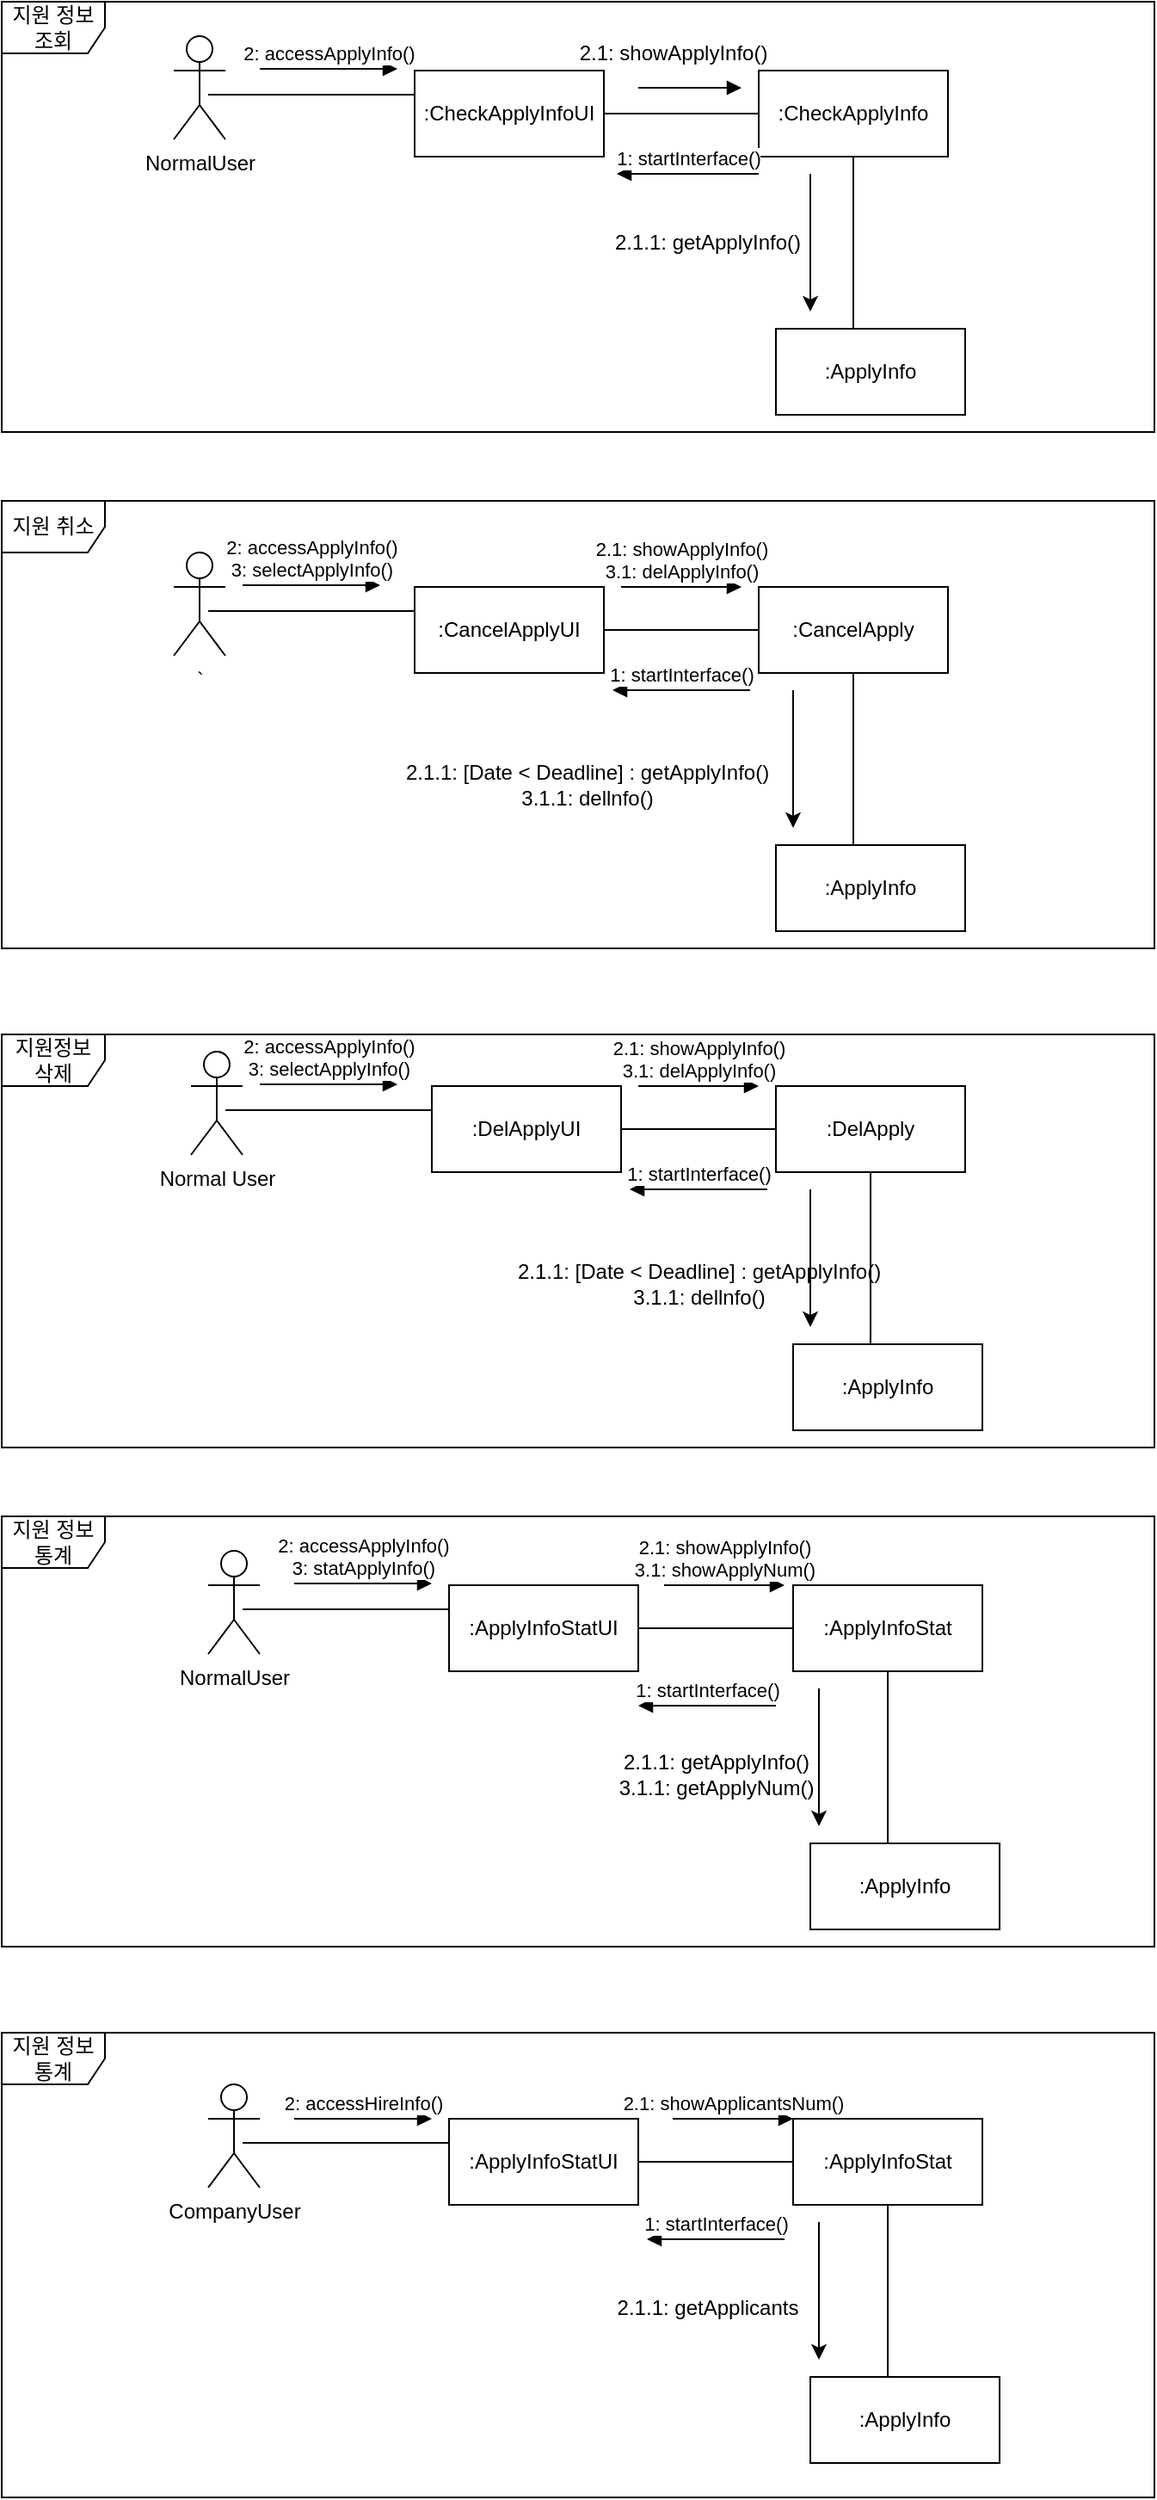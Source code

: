 <mxfile version="21.1.2" type="device">
  <diagram name="페이지-1" id="CRLgeQEgEjseHPpmCWUn">
    <mxGraphModel dx="984" dy="1816" grid="1" gridSize="10" guides="1" tooltips="1" connect="1" arrows="1" fold="1" page="1" pageScale="1" pageWidth="827" pageHeight="1169" math="0" shadow="0">
      <root>
        <mxCell id="0" />
        <mxCell id="1" parent="0" />
        <object label="NormalUser" id="Bi_bp-SSH6XVWLjxZuOe-5">
          <mxCell style="shape=umlActor;verticalLabelPosition=bottom;verticalAlign=top;html=1;" parent="1" vertex="1">
            <mxGeometry x="130" y="-300" width="30" height="60" as="geometry" />
          </mxCell>
        </object>
        <mxCell id="Bi_bp-SSH6XVWLjxZuOe-10" value=":CheckApplyInfo" style="html=1;whiteSpace=wrap;" parent="1" vertex="1">
          <mxGeometry x="470" y="-280" width="110" height="50" as="geometry" />
        </mxCell>
        <mxCell id="Bi_bp-SSH6XVWLjxZuOe-11" value=":CheckApplyInfoUI" style="html=1;whiteSpace=wrap;" parent="1" vertex="1">
          <mxGeometry x="270" y="-280" width="110" height="50" as="geometry" />
        </mxCell>
        <mxCell id="Bi_bp-SSH6XVWLjxZuOe-12" value=":ApplyInfo" style="html=1;whiteSpace=wrap;" parent="1" vertex="1">
          <mxGeometry x="480" y="-130" width="110" height="50" as="geometry" />
        </mxCell>
        <mxCell id="Bi_bp-SSH6XVWLjxZuOe-13" value="" style="line;strokeWidth=1;fillColor=none;align=left;verticalAlign=middle;spacingTop=-1;spacingLeft=3;spacingRight=3;rotatable=0;labelPosition=right;points=[];portConstraint=eastwest;strokeColor=inherit;" parent="1" vertex="1">
          <mxGeometry x="150" y="-270" width="120" height="8" as="geometry" />
        </mxCell>
        <mxCell id="Bi_bp-SSH6XVWLjxZuOe-14" value="" style="line;strokeWidth=1;fillColor=none;align=left;verticalAlign=middle;spacingTop=-1;spacingLeft=3;spacingRight=3;rotatable=0;labelPosition=right;points=[];portConstraint=eastwest;strokeColor=inherit;" parent="1" vertex="1">
          <mxGeometry x="380" y="-259" width="90" height="8" as="geometry" />
        </mxCell>
        <mxCell id="Bi_bp-SSH6XVWLjxZuOe-17" value="" style="endArrow=none;html=1;rounded=0;entryX=0.5;entryY=1;entryDx=0;entryDy=0;exitX=0.409;exitY=0;exitDx=0;exitDy=0;exitPerimeter=0;" parent="1" source="Bi_bp-SSH6XVWLjxZuOe-12" target="Bi_bp-SSH6XVWLjxZuOe-10" edge="1">
          <mxGeometry width="50" height="50" relative="1" as="geometry">
            <mxPoint x="380" y="-30" as="sourcePoint" />
            <mxPoint x="430" y="-80" as="targetPoint" />
          </mxGeometry>
        </mxCell>
        <object label="`" id="Bi_bp-SSH6XVWLjxZuOe-25">
          <mxCell style="shape=umlActor;verticalLabelPosition=bottom;verticalAlign=top;html=1;" parent="1" vertex="1">
            <mxGeometry x="130" width="30" height="60" as="geometry" />
          </mxCell>
        </object>
        <mxCell id="Bi_bp-SSH6XVWLjxZuOe-26" value=":CancelApply" style="html=1;whiteSpace=wrap;" parent="1" vertex="1">
          <mxGeometry x="470" y="20" width="110" height="50" as="geometry" />
        </mxCell>
        <mxCell id="Bi_bp-SSH6XVWLjxZuOe-27" value=":CancelApplyUI" style="html=1;whiteSpace=wrap;" parent="1" vertex="1">
          <mxGeometry x="270" y="20" width="110" height="50" as="geometry" />
        </mxCell>
        <mxCell id="Bi_bp-SSH6XVWLjxZuOe-28" value=":ApplyInfo" style="html=1;whiteSpace=wrap;" parent="1" vertex="1">
          <mxGeometry x="480" y="170" width="110" height="50" as="geometry" />
        </mxCell>
        <mxCell id="Bi_bp-SSH6XVWLjxZuOe-29" value="" style="line;strokeWidth=1;fillColor=none;align=left;verticalAlign=middle;spacingTop=-1;spacingLeft=3;spacingRight=3;rotatable=0;labelPosition=right;points=[];portConstraint=eastwest;strokeColor=inherit;" parent="1" vertex="1">
          <mxGeometry x="150" y="30" width="120" height="8" as="geometry" />
        </mxCell>
        <mxCell id="Bi_bp-SSH6XVWLjxZuOe-30" value="" style="line;strokeWidth=1;fillColor=none;align=left;verticalAlign=middle;spacingTop=-1;spacingLeft=3;spacingRight=3;rotatable=0;labelPosition=right;points=[];portConstraint=eastwest;strokeColor=inherit;" parent="1" vertex="1">
          <mxGeometry x="380" y="41" width="90" height="8" as="geometry" />
        </mxCell>
        <mxCell id="Bi_bp-SSH6XVWLjxZuOe-31" value="" style="endArrow=none;html=1;rounded=0;entryX=0.5;entryY=1;entryDx=0;entryDy=0;exitX=0.409;exitY=0;exitDx=0;exitDy=0;exitPerimeter=0;" parent="1" source="Bi_bp-SSH6XVWLjxZuOe-28" target="Bi_bp-SSH6XVWLjxZuOe-26" edge="1">
          <mxGeometry width="50" height="50" relative="1" as="geometry">
            <mxPoint x="380" y="270" as="sourcePoint" />
            <mxPoint x="430" y="220" as="targetPoint" />
          </mxGeometry>
        </mxCell>
        <object label="NormalUser" id="Bi_bp-SSH6XVWLjxZuOe-39">
          <mxCell style="shape=umlActor;verticalLabelPosition=bottom;verticalAlign=top;html=1;" parent="1" vertex="1">
            <mxGeometry x="150" y="580" width="30" height="60" as="geometry" />
          </mxCell>
        </object>
        <mxCell id="Bi_bp-SSH6XVWLjxZuOe-40" value=":ApplyInfoStat" style="html=1;whiteSpace=wrap;" parent="1" vertex="1">
          <mxGeometry x="490" y="600" width="110" height="50" as="geometry" />
        </mxCell>
        <mxCell id="Bi_bp-SSH6XVWLjxZuOe-41" value=":ApplyInfoStatUI" style="html=1;whiteSpace=wrap;" parent="1" vertex="1">
          <mxGeometry x="290" y="600" width="110" height="50" as="geometry" />
        </mxCell>
        <mxCell id="Bi_bp-SSH6XVWLjxZuOe-42" value=":ApplyInfo" style="html=1;whiteSpace=wrap;" parent="1" vertex="1">
          <mxGeometry x="500" y="750" width="110" height="50" as="geometry" />
        </mxCell>
        <mxCell id="Bi_bp-SSH6XVWLjxZuOe-43" value="" style="line;strokeWidth=1;fillColor=none;align=left;verticalAlign=middle;spacingTop=-1;spacingLeft=3;spacingRight=3;rotatable=0;labelPosition=right;points=[];portConstraint=eastwest;strokeColor=inherit;" parent="1" vertex="1">
          <mxGeometry x="170" y="610" width="120" height="8" as="geometry" />
        </mxCell>
        <mxCell id="Bi_bp-SSH6XVWLjxZuOe-44" value="" style="line;strokeWidth=1;fillColor=none;align=left;verticalAlign=middle;spacingTop=-1;spacingLeft=3;spacingRight=3;rotatable=0;labelPosition=right;points=[];portConstraint=eastwest;strokeColor=inherit;" parent="1" vertex="1">
          <mxGeometry x="400" y="621" width="90" height="8" as="geometry" />
        </mxCell>
        <mxCell id="Bi_bp-SSH6XVWLjxZuOe-45" value="" style="endArrow=none;html=1;rounded=0;entryX=0.5;entryY=1;entryDx=0;entryDy=0;exitX=0.409;exitY=0;exitDx=0;exitDy=0;exitPerimeter=0;" parent="1" source="Bi_bp-SSH6XVWLjxZuOe-42" target="Bi_bp-SSH6XVWLjxZuOe-40" edge="1">
          <mxGeometry width="50" height="50" relative="1" as="geometry">
            <mxPoint x="400" y="850" as="sourcePoint" />
            <mxPoint x="450" y="800" as="targetPoint" />
          </mxGeometry>
        </mxCell>
        <object label="CompanyUser" id="Bi_bp-SSH6XVWLjxZuOe-46">
          <mxCell style="shape=umlActor;verticalLabelPosition=bottom;verticalAlign=top;html=1;" parent="1" vertex="1">
            <mxGeometry x="150" y="890" width="30" height="60" as="geometry" />
          </mxCell>
        </object>
        <mxCell id="Bi_bp-SSH6XVWLjxZuOe-47" value=":ApplyInfoStat" style="html=1;whiteSpace=wrap;" parent="1" vertex="1">
          <mxGeometry x="490" y="910" width="110" height="50" as="geometry" />
        </mxCell>
        <mxCell id="Bi_bp-SSH6XVWLjxZuOe-48" value=":ApplyInfoStatUI" style="html=1;whiteSpace=wrap;" parent="1" vertex="1">
          <mxGeometry x="290" y="910" width="110" height="50" as="geometry" />
        </mxCell>
        <mxCell id="Bi_bp-SSH6XVWLjxZuOe-49" value=":ApplyInfo" style="html=1;whiteSpace=wrap;" parent="1" vertex="1">
          <mxGeometry x="500" y="1060" width="110" height="50" as="geometry" />
        </mxCell>
        <mxCell id="Bi_bp-SSH6XVWLjxZuOe-50" value="" style="line;strokeWidth=1;fillColor=none;align=left;verticalAlign=middle;spacingTop=-1;spacingLeft=3;spacingRight=3;rotatable=0;labelPosition=right;points=[];portConstraint=eastwest;strokeColor=inherit;" parent="1" vertex="1">
          <mxGeometry x="170" y="920" width="120" height="8" as="geometry" />
        </mxCell>
        <mxCell id="Bi_bp-SSH6XVWLjxZuOe-51" value="" style="line;strokeWidth=1;fillColor=none;align=left;verticalAlign=middle;spacingTop=-1;spacingLeft=3;spacingRight=3;rotatable=0;labelPosition=right;points=[];portConstraint=eastwest;strokeColor=inherit;" parent="1" vertex="1">
          <mxGeometry x="400" y="931" width="90" height="8" as="geometry" />
        </mxCell>
        <mxCell id="Bi_bp-SSH6XVWLjxZuOe-52" value="" style="endArrow=none;html=1;rounded=0;entryX=0.5;entryY=1;entryDx=0;entryDy=0;exitX=0.409;exitY=0;exitDx=0;exitDy=0;exitPerimeter=0;" parent="1" source="Bi_bp-SSH6XVWLjxZuOe-49" target="Bi_bp-SSH6XVWLjxZuOe-47" edge="1">
          <mxGeometry width="50" height="50" relative="1" as="geometry">
            <mxPoint x="400" y="1160" as="sourcePoint" />
            <mxPoint x="450" y="1110" as="targetPoint" />
          </mxGeometry>
        </mxCell>
        <mxCell id="Bi_bp-SSH6XVWLjxZuOe-55" value="2: accessApplyInfo()" style="html=1;verticalAlign=bottom;endArrow=block;edgeStyle=elbowEdgeStyle;elbow=horizontal;curved=0;rounded=0;" parent="1" edge="1">
          <mxGeometry width="80" relative="1" as="geometry">
            <mxPoint x="180" y="-281" as="sourcePoint" />
            <mxPoint x="260" y="-281" as="targetPoint" />
            <mxPoint as="offset" />
          </mxGeometry>
        </mxCell>
        <mxCell id="Bi_bp-SSH6XVWLjxZuOe-58" value="1: startInterface()" style="html=1;verticalAlign=bottom;endArrow=block;edgeStyle=elbowEdgeStyle;elbow=vertical;curved=0;rounded=0;" parent="1" edge="1">
          <mxGeometry width="80" relative="1" as="geometry">
            <mxPoint x="470" y="-220" as="sourcePoint" />
            <mxPoint x="387.5" y="-220" as="targetPoint" />
          </mxGeometry>
        </mxCell>
        <mxCell id="Bi_bp-SSH6XVWLjxZuOe-68" value="" style="endArrow=classic;html=1;rounded=0;" parent="1" edge="1">
          <mxGeometry width="50" height="50" relative="1" as="geometry">
            <mxPoint x="500" y="-220" as="sourcePoint" />
            <mxPoint x="500" y="-140" as="targetPoint" />
          </mxGeometry>
        </mxCell>
        <mxCell id="Bi_bp-SSH6XVWLjxZuOe-69" value="2.1.1: getApplyInfo()" style="text;html=1;align=center;verticalAlign=middle;resizable=0;points=[];autosize=1;strokeColor=none;fillColor=none;" parent="1" vertex="1">
          <mxGeometry x="375" y="-195" width="130" height="30" as="geometry" />
        </mxCell>
        <mxCell id="Bi_bp-SSH6XVWLjxZuOe-71" value="" style="html=1;verticalAlign=bottom;endArrow=block;edgeStyle=elbowEdgeStyle;elbow=horizontal;curved=0;rounded=0;" parent="1" edge="1">
          <mxGeometry x="-0.672" y="20" width="80" relative="1" as="geometry">
            <mxPoint x="400" y="-270" as="sourcePoint" />
            <mxPoint x="460" y="-270" as="targetPoint" />
            <Array as="points">
              <mxPoint x="450" y="-271" />
            </Array>
            <mxPoint as="offset" />
          </mxGeometry>
        </mxCell>
        <mxCell id="Bi_bp-SSH6XVWLjxZuOe-72" value="2.1: showApplyInfo()" style="text;html=1;align=center;verticalAlign=middle;resizable=0;points=[];autosize=1;strokeColor=none;fillColor=none;" parent="1" vertex="1">
          <mxGeometry x="355" y="-305" width="130" height="30" as="geometry" />
        </mxCell>
        <mxCell id="Bi_bp-SSH6XVWLjxZuOe-73" value="2: accessApplyInfo()&lt;br&gt;3: selectApplyInfo()" style="html=1;verticalAlign=bottom;endArrow=block;edgeStyle=elbowEdgeStyle;elbow=vertical;curved=0;rounded=0;" parent="1" edge="1">
          <mxGeometry width="80" relative="1" as="geometry">
            <mxPoint x="170" y="19" as="sourcePoint" />
            <mxPoint x="250" y="19" as="targetPoint" />
          </mxGeometry>
        </mxCell>
        <mxCell id="Bi_bp-SSH6XVWLjxZuOe-74" value="2.1: showApplyInfo()&lt;br&gt;3.1: delApplyInfo()" style="html=1;verticalAlign=bottom;endArrow=block;edgeStyle=elbowEdgeStyle;elbow=horizontal;curved=0;rounded=0;" parent="1" edge="1">
          <mxGeometry width="80" relative="1" as="geometry">
            <mxPoint x="390" y="20" as="sourcePoint" />
            <mxPoint x="460" y="20" as="targetPoint" />
          </mxGeometry>
        </mxCell>
        <mxCell id="Bi_bp-SSH6XVWLjxZuOe-75" value="1: startInterface()" style="html=1;verticalAlign=bottom;endArrow=block;edgeStyle=elbowEdgeStyle;elbow=vertical;curved=0;rounded=0;" parent="1" edge="1">
          <mxGeometry width="80" relative="1" as="geometry">
            <mxPoint x="465" y="80" as="sourcePoint" />
            <mxPoint x="385" y="80" as="targetPoint" />
          </mxGeometry>
        </mxCell>
        <mxCell id="Bi_bp-SSH6XVWLjxZuOe-76" value="2.1.1: [Date &amp;lt; Deadline] : getApplyInfo()&lt;br&gt;3.1.1: dellnfo()" style="text;html=1;align=center;verticalAlign=middle;resizable=0;points=[];autosize=1;strokeColor=none;fillColor=none;" parent="1" vertex="1">
          <mxGeometry x="255" y="115" width="230" height="40" as="geometry" />
        </mxCell>
        <mxCell id="Bi_bp-SSH6XVWLjxZuOe-81" value="" style="endArrow=classic;html=1;rounded=0;" parent="1" edge="1">
          <mxGeometry width="50" height="50" relative="1" as="geometry">
            <mxPoint x="490" y="80" as="sourcePoint" />
            <mxPoint x="490" y="160" as="targetPoint" />
          </mxGeometry>
        </mxCell>
        <object label="Normal User" id="Bi_bp-SSH6XVWLjxZuOe-82">
          <mxCell style="shape=umlActor;verticalLabelPosition=bottom;verticalAlign=top;html=1;" parent="1" vertex="1">
            <mxGeometry x="140" y="290" width="30" height="60" as="geometry" />
          </mxCell>
        </object>
        <mxCell id="Bi_bp-SSH6XVWLjxZuOe-83" value=":DelApply" style="html=1;whiteSpace=wrap;" parent="1" vertex="1">
          <mxGeometry x="480" y="310" width="110" height="50" as="geometry" />
        </mxCell>
        <mxCell id="Bi_bp-SSH6XVWLjxZuOe-84" value=":DelApplyUI" style="html=1;whiteSpace=wrap;" parent="1" vertex="1">
          <mxGeometry x="280" y="310" width="110" height="50" as="geometry" />
        </mxCell>
        <mxCell id="Bi_bp-SSH6XVWLjxZuOe-85" value=":ApplyInfo" style="html=1;whiteSpace=wrap;" parent="1" vertex="1">
          <mxGeometry x="490" y="460" width="110" height="50" as="geometry" />
        </mxCell>
        <mxCell id="Bi_bp-SSH6XVWLjxZuOe-86" value="" style="line;strokeWidth=1;fillColor=none;align=left;verticalAlign=middle;spacingTop=-1;spacingLeft=3;spacingRight=3;rotatable=0;labelPosition=right;points=[];portConstraint=eastwest;strokeColor=inherit;" parent="1" vertex="1">
          <mxGeometry x="160" y="320" width="120" height="8" as="geometry" />
        </mxCell>
        <mxCell id="Bi_bp-SSH6XVWLjxZuOe-87" value="" style="line;strokeWidth=1;fillColor=none;align=left;verticalAlign=middle;spacingTop=-1;spacingLeft=3;spacingRight=3;rotatable=0;labelPosition=right;points=[];portConstraint=eastwest;strokeColor=inherit;" parent="1" vertex="1">
          <mxGeometry x="390" y="331" width="90" height="8" as="geometry" />
        </mxCell>
        <mxCell id="Bi_bp-SSH6XVWLjxZuOe-88" value="" style="endArrow=none;html=1;rounded=0;entryX=0.5;entryY=1;entryDx=0;entryDy=0;exitX=0.409;exitY=0;exitDx=0;exitDy=0;exitPerimeter=0;" parent="1" source="Bi_bp-SSH6XVWLjxZuOe-85" target="Bi_bp-SSH6XVWLjxZuOe-83" edge="1">
          <mxGeometry width="50" height="50" relative="1" as="geometry">
            <mxPoint x="390" y="560" as="sourcePoint" />
            <mxPoint x="440" y="510" as="targetPoint" />
          </mxGeometry>
        </mxCell>
        <mxCell id="Bi_bp-SSH6XVWLjxZuOe-89" value="2: accessApplyInfo()&lt;br&gt;3: selectApplyInfo()" style="html=1;verticalAlign=bottom;endArrow=block;edgeStyle=elbowEdgeStyle;elbow=vertical;curved=0;rounded=0;" parent="1" edge="1">
          <mxGeometry width="80" relative="1" as="geometry">
            <mxPoint x="180" y="309" as="sourcePoint" />
            <mxPoint x="260" y="309" as="targetPoint" />
          </mxGeometry>
        </mxCell>
        <mxCell id="Bi_bp-SSH6XVWLjxZuOe-90" value="2.1: showApplyInfo()&lt;br&gt;3.1: delApplyInfo()" style="html=1;verticalAlign=bottom;endArrow=block;edgeStyle=elbowEdgeStyle;elbow=horizontal;curved=0;rounded=0;" parent="1" edge="1">
          <mxGeometry width="80" relative="1" as="geometry">
            <mxPoint x="400" y="310" as="sourcePoint" />
            <mxPoint x="470" y="310" as="targetPoint" />
          </mxGeometry>
        </mxCell>
        <mxCell id="Bi_bp-SSH6XVWLjxZuOe-91" value="1: startInterface()" style="html=1;verticalAlign=bottom;endArrow=block;edgeStyle=elbowEdgeStyle;elbow=vertical;curved=0;rounded=0;" parent="1" edge="1">
          <mxGeometry width="80" relative="1" as="geometry">
            <mxPoint x="475" y="370" as="sourcePoint" />
            <mxPoint x="395" y="370" as="targetPoint" />
          </mxGeometry>
        </mxCell>
        <mxCell id="Bi_bp-SSH6XVWLjxZuOe-92" value="2.1.1: [Date &amp;lt; Deadline] : getApplyInfo()&lt;br&gt;3.1.1: dellnfo()" style="text;html=1;align=center;verticalAlign=middle;resizable=0;points=[];autosize=1;strokeColor=none;fillColor=none;" parent="1" vertex="1">
          <mxGeometry x="320" y="405" width="230" height="40" as="geometry" />
        </mxCell>
        <mxCell id="Bi_bp-SSH6XVWLjxZuOe-93" value="" style="endArrow=classic;html=1;rounded=0;" parent="1" edge="1">
          <mxGeometry width="50" height="50" relative="1" as="geometry">
            <mxPoint x="500" y="370" as="sourcePoint" />
            <mxPoint x="500" y="450" as="targetPoint" />
          </mxGeometry>
        </mxCell>
        <mxCell id="Bi_bp-SSH6XVWLjxZuOe-94" value="2: accessApplyInfo()&lt;br&gt;3: statApplyInfo()" style="html=1;verticalAlign=bottom;endArrow=block;edgeStyle=elbowEdgeStyle;elbow=vertical;curved=0;rounded=0;" parent="1" edge="1">
          <mxGeometry width="80" relative="1" as="geometry">
            <mxPoint x="200" y="599" as="sourcePoint" />
            <mxPoint x="280" y="599" as="targetPoint" />
          </mxGeometry>
        </mxCell>
        <mxCell id="Bi_bp-SSH6XVWLjxZuOe-95" value="2.1: showApplyInfo()&lt;br&gt;3.1: showApplyNum()" style="html=1;verticalAlign=bottom;endArrow=block;edgeStyle=elbowEdgeStyle;elbow=horizontal;curved=0;rounded=0;" parent="1" edge="1">
          <mxGeometry width="80" relative="1" as="geometry">
            <mxPoint x="415" y="600" as="sourcePoint" />
            <mxPoint x="485" y="600" as="targetPoint" />
          </mxGeometry>
        </mxCell>
        <mxCell id="Bi_bp-SSH6XVWLjxZuOe-96" value="1: startInterface()" style="html=1;verticalAlign=bottom;endArrow=block;edgeStyle=elbowEdgeStyle;elbow=vertical;curved=0;rounded=0;" parent="1" edge="1">
          <mxGeometry width="80" relative="1" as="geometry">
            <mxPoint x="480" y="670" as="sourcePoint" />
            <mxPoint x="400" y="670" as="targetPoint" />
          </mxGeometry>
        </mxCell>
        <mxCell id="Bi_bp-SSH6XVWLjxZuOe-97" value="2.1.1: getApplyInfo()&lt;br&gt;3.1.1: getApplyNum()" style="text;html=1;align=center;verticalAlign=middle;resizable=0;points=[];autosize=1;strokeColor=none;fillColor=none;" parent="1" vertex="1">
          <mxGeometry x="375" y="690" width="140" height="40" as="geometry" />
        </mxCell>
        <mxCell id="Bi_bp-SSH6XVWLjxZuOe-98" value="" style="endArrow=classic;html=1;rounded=0;" parent="1" edge="1">
          <mxGeometry width="50" height="50" relative="1" as="geometry">
            <mxPoint x="505" y="660" as="sourcePoint" />
            <mxPoint x="505" y="740" as="targetPoint" />
          </mxGeometry>
        </mxCell>
        <mxCell id="Bi_bp-SSH6XVWLjxZuOe-99" value="지원정보 삭제" style="shape=umlFrame;whiteSpace=wrap;html=1;pointerEvents=0;" parent="1" vertex="1">
          <mxGeometry x="30" y="280" width="670" height="240" as="geometry" />
        </mxCell>
        <mxCell id="Bi_bp-SSH6XVWLjxZuOe-102" value="지원 정보 조회" style="shape=umlFrame;whiteSpace=wrap;html=1;pointerEvents=0;" parent="1" vertex="1">
          <mxGeometry x="30" y="-320" width="670" height="250" as="geometry" />
        </mxCell>
        <mxCell id="Bi_bp-SSH6XVWLjxZuOe-103" value="지원 취소" style="shape=umlFrame;whiteSpace=wrap;html=1;pointerEvents=0;" parent="1" vertex="1">
          <mxGeometry x="30" y="-30" width="670" height="260" as="geometry" />
        </mxCell>
        <mxCell id="Bi_bp-SSH6XVWLjxZuOe-104" value="지원 정보 통계" style="shape=umlFrame;whiteSpace=wrap;html=1;pointerEvents=0;" parent="1" vertex="1">
          <mxGeometry x="30" y="560" width="670" height="250" as="geometry" />
        </mxCell>
        <mxCell id="Bi_bp-SSH6XVWLjxZuOe-105" value="지원 정보 통계" style="shape=umlFrame;whiteSpace=wrap;html=1;pointerEvents=0;" parent="1" vertex="1">
          <mxGeometry x="30" y="860" width="670" height="270" as="geometry" />
        </mxCell>
        <mxCell id="Bi_bp-SSH6XVWLjxZuOe-106" value="1: startInterface()" style="html=1;verticalAlign=bottom;endArrow=block;edgeStyle=elbowEdgeStyle;elbow=vertical;curved=0;rounded=0;" parent="1" edge="1">
          <mxGeometry width="80" relative="1" as="geometry">
            <mxPoint x="485" y="980" as="sourcePoint" />
            <mxPoint x="405" y="980" as="targetPoint" />
          </mxGeometry>
        </mxCell>
        <mxCell id="Bi_bp-SSH6XVWLjxZuOe-107" value="2: accessHireInfo()" style="html=1;verticalAlign=bottom;endArrow=block;edgeStyle=elbowEdgeStyle;elbow=vertical;curved=0;rounded=0;" parent="1" edge="1">
          <mxGeometry width="80" relative="1" as="geometry">
            <mxPoint x="200" y="910" as="sourcePoint" />
            <mxPoint x="280" y="910" as="targetPoint" />
          </mxGeometry>
        </mxCell>
        <mxCell id="Bi_bp-SSH6XVWLjxZuOe-108" value="2.1: showApplicantsNum()" style="html=1;verticalAlign=bottom;endArrow=block;edgeStyle=elbowEdgeStyle;elbow=horizontal;curved=0;rounded=0;" parent="1" edge="1">
          <mxGeometry width="80" relative="1" as="geometry">
            <mxPoint x="420" y="910" as="sourcePoint" />
            <mxPoint x="490" y="910" as="targetPoint" />
          </mxGeometry>
        </mxCell>
        <mxCell id="Bi_bp-SSH6XVWLjxZuOe-109" value="" style="endArrow=classic;html=1;rounded=0;" parent="1" edge="1">
          <mxGeometry width="50" height="50" relative="1" as="geometry">
            <mxPoint x="505" y="970" as="sourcePoint" />
            <mxPoint x="505" y="1050" as="targetPoint" />
          </mxGeometry>
        </mxCell>
        <mxCell id="Bi_bp-SSH6XVWLjxZuOe-110" value="2.1.1: getApplicants" style="text;html=1;align=center;verticalAlign=middle;resizable=0;points=[];autosize=1;strokeColor=none;fillColor=none;" parent="1" vertex="1">
          <mxGeometry x="375" y="1005" width="130" height="30" as="geometry" />
        </mxCell>
      </root>
    </mxGraphModel>
  </diagram>
</mxfile>
